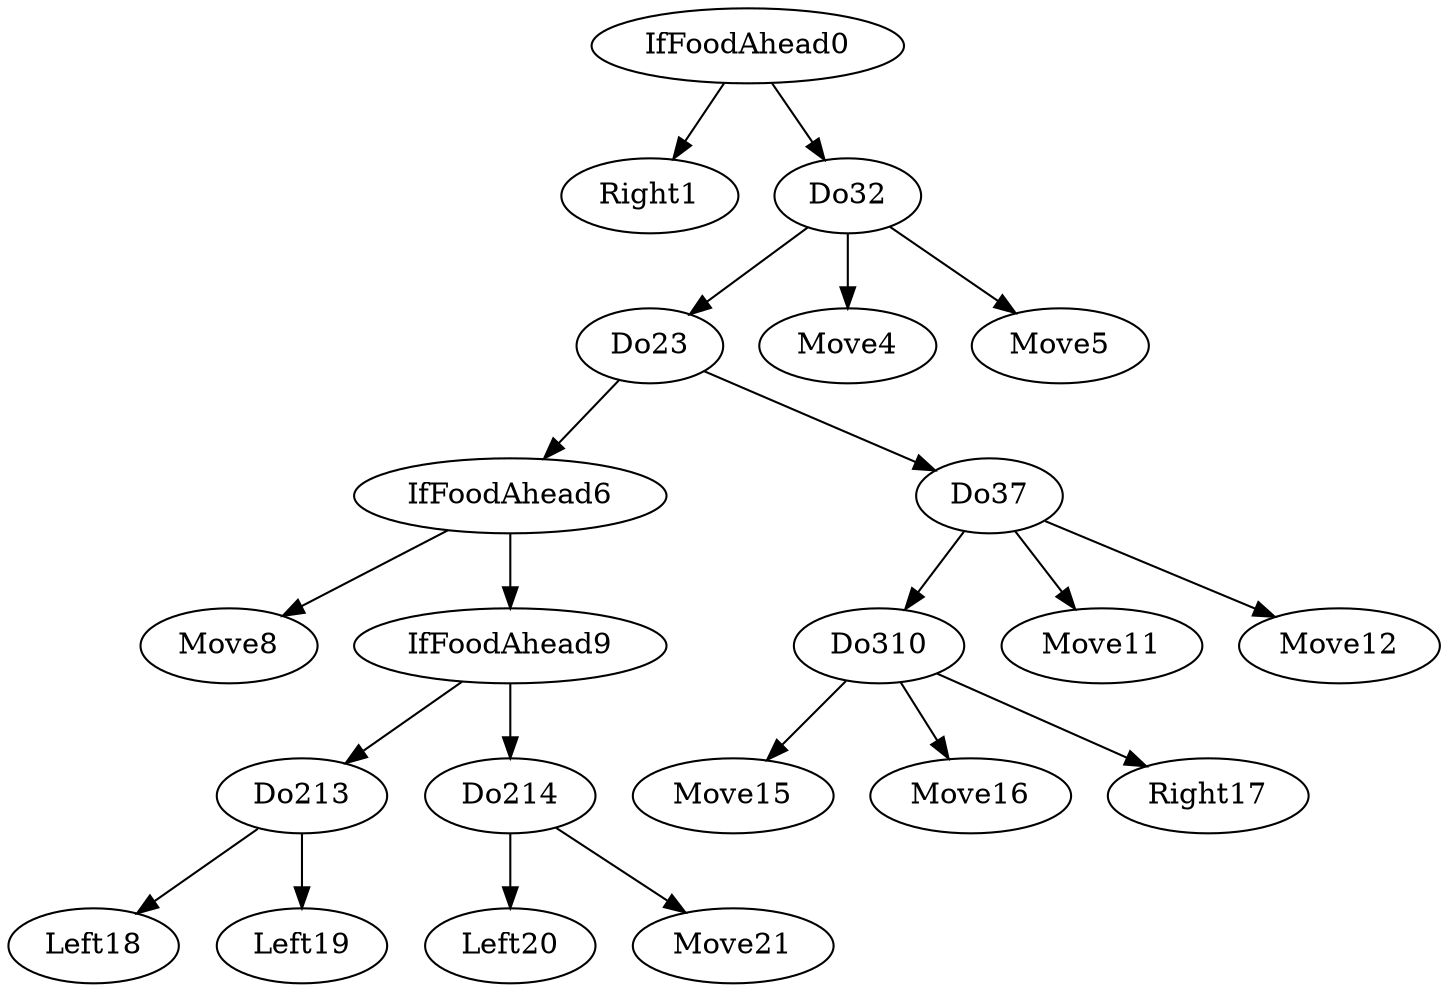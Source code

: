 digraph T {
	IfFoodAhead0 -> Right1;
	IfFoodAhead0 -> Do32;
	Do32 -> Do23;
	Do32 -> Move4;
	Do32 -> Move5;
	Do23 -> IfFoodAhead6;
	Do23 -> Do37;
	IfFoodAhead6 -> Move8;
	IfFoodAhead6 -> IfFoodAhead9;
	Do37 -> Do310;
	Do37 -> Move11;
	Do37 -> Move12;
	IfFoodAhead9 -> Do213;
	IfFoodAhead9 -> Do214;
	Do310 -> Move15;
	Do310 -> Move16;
	Do310 -> Right17;
	Do213 -> Left18;
	Do213 -> Left19;
	Do214 -> Left20;
	Do214 -> Move21;
}
